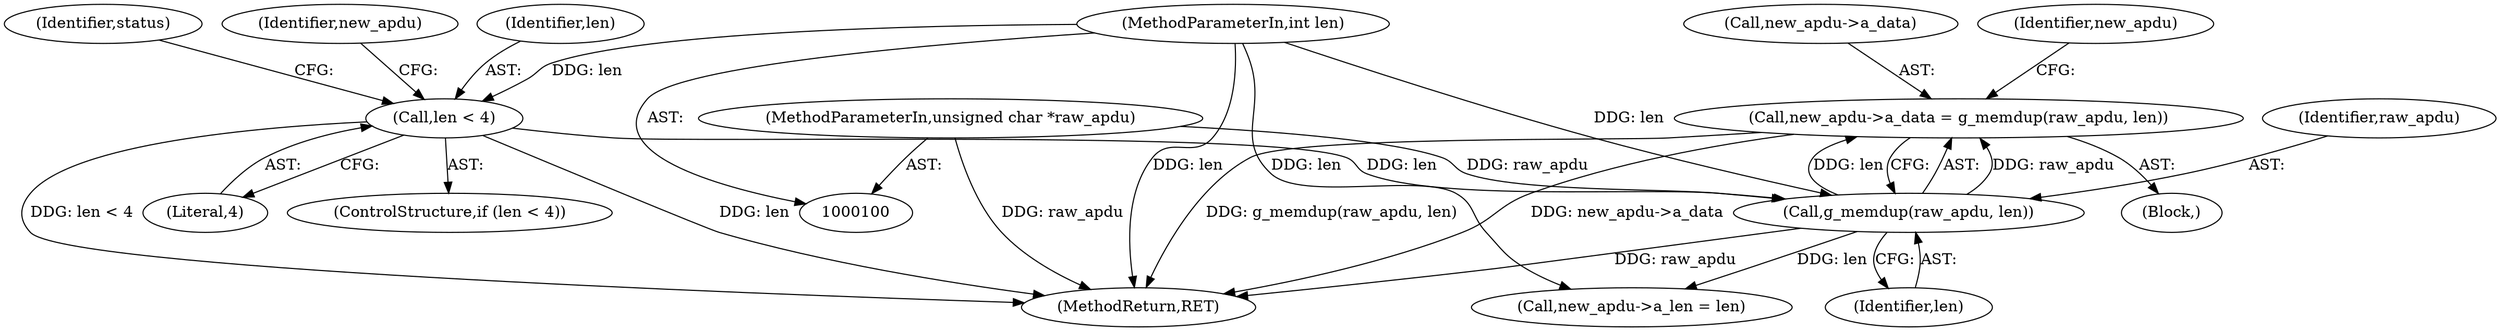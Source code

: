 digraph "0_spice_9113dc6a303604a2d9812ac70c17d076ef11886c@pointer" {
"1000126" [label="(Call,new_apdu->a_data = g_memdup(raw_apdu, len))"];
"1000130" [label="(Call,g_memdup(raw_apdu, len))"];
"1000101" [label="(MethodParameterIn,unsigned char *raw_apdu)"];
"1000111" [label="(Call,len < 4)"];
"1000102" [label="(MethodParameterIn,int len)"];
"1000127" [label="(Call,new_apdu->a_data)"];
"1000133" [label="(Call,new_apdu->a_len = len)"];
"1000135" [label="(Identifier,new_apdu)"];
"1000101" [label="(MethodParameterIn,unsigned char *raw_apdu)"];
"1000171" [label="(MethodReturn,RET)"];
"1000113" [label="(Literal,4)"];
"1000104" [label="(Block,)"];
"1000130" [label="(Call,g_memdup(raw_apdu, len))"];
"1000117" [label="(Identifier,status)"];
"1000122" [label="(Identifier,new_apdu)"];
"1000126" [label="(Call,new_apdu->a_data = g_memdup(raw_apdu, len))"];
"1000110" [label="(ControlStructure,if (len < 4))"];
"1000111" [label="(Call,len < 4)"];
"1000102" [label="(MethodParameterIn,int len)"];
"1000132" [label="(Identifier,len)"];
"1000112" [label="(Identifier,len)"];
"1000131" [label="(Identifier,raw_apdu)"];
"1000126" -> "1000104"  [label="AST: "];
"1000126" -> "1000130"  [label="CFG: "];
"1000127" -> "1000126"  [label="AST: "];
"1000130" -> "1000126"  [label="AST: "];
"1000135" -> "1000126"  [label="CFG: "];
"1000126" -> "1000171"  [label="DDG: g_memdup(raw_apdu, len)"];
"1000126" -> "1000171"  [label="DDG: new_apdu->a_data"];
"1000130" -> "1000126"  [label="DDG: raw_apdu"];
"1000130" -> "1000126"  [label="DDG: len"];
"1000130" -> "1000132"  [label="CFG: "];
"1000131" -> "1000130"  [label="AST: "];
"1000132" -> "1000130"  [label="AST: "];
"1000130" -> "1000171"  [label="DDG: raw_apdu"];
"1000101" -> "1000130"  [label="DDG: raw_apdu"];
"1000111" -> "1000130"  [label="DDG: len"];
"1000102" -> "1000130"  [label="DDG: len"];
"1000130" -> "1000133"  [label="DDG: len"];
"1000101" -> "1000100"  [label="AST: "];
"1000101" -> "1000171"  [label="DDG: raw_apdu"];
"1000111" -> "1000110"  [label="AST: "];
"1000111" -> "1000113"  [label="CFG: "];
"1000112" -> "1000111"  [label="AST: "];
"1000113" -> "1000111"  [label="AST: "];
"1000117" -> "1000111"  [label="CFG: "];
"1000122" -> "1000111"  [label="CFG: "];
"1000111" -> "1000171"  [label="DDG: len"];
"1000111" -> "1000171"  [label="DDG: len < 4"];
"1000102" -> "1000111"  [label="DDG: len"];
"1000102" -> "1000100"  [label="AST: "];
"1000102" -> "1000171"  [label="DDG: len"];
"1000102" -> "1000133"  [label="DDG: len"];
}
